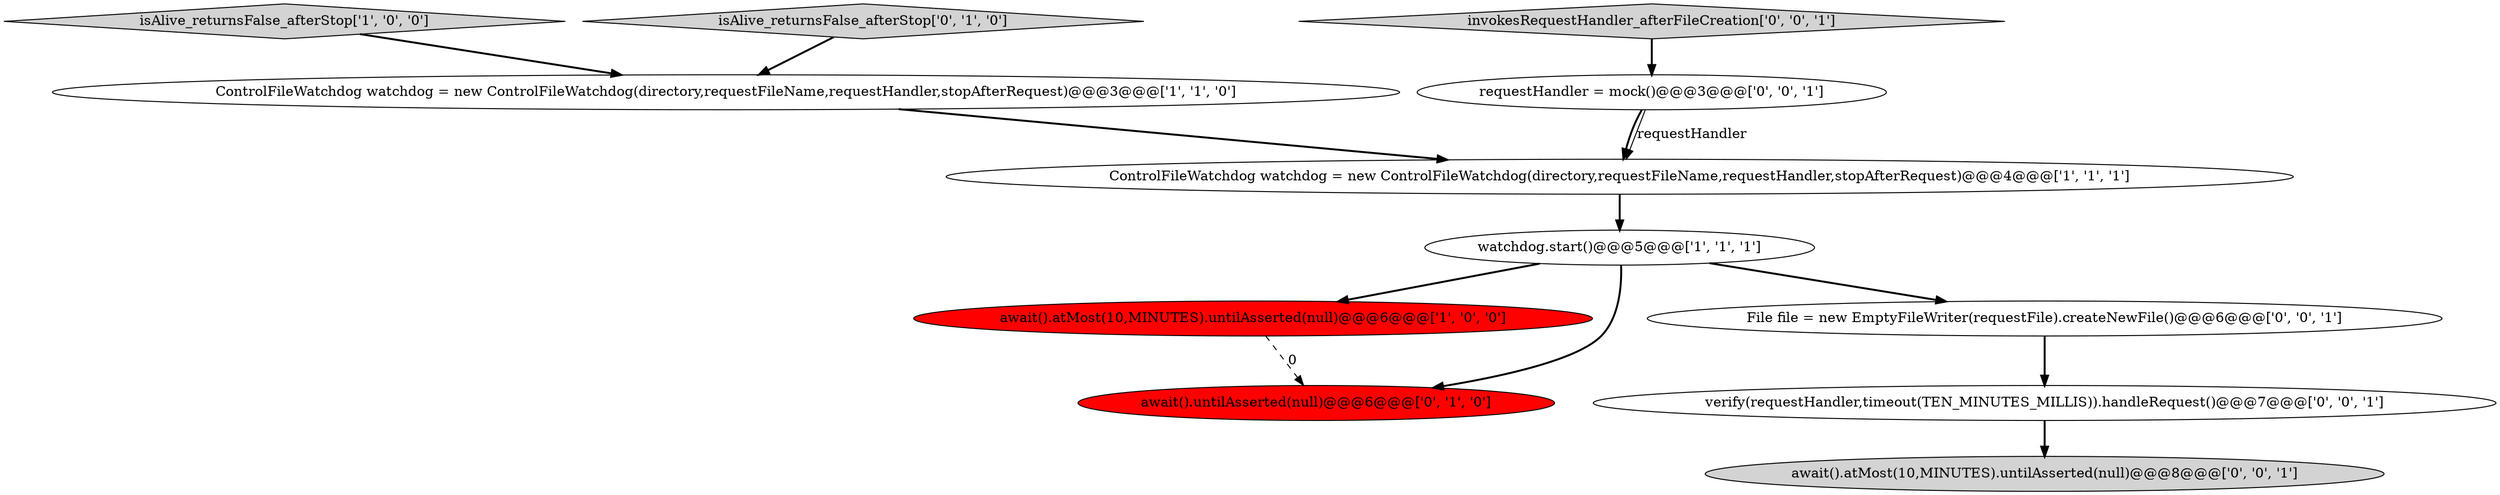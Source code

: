 digraph {
0 [style = filled, label = "isAlive_returnsFalse_afterStop['1', '0', '0']", fillcolor = lightgray, shape = diamond image = "AAA0AAABBB1BBB"];
3 [style = filled, label = "await().atMost(10,MINUTES).untilAsserted(null)@@@6@@@['1', '0', '0']", fillcolor = red, shape = ellipse image = "AAA1AAABBB1BBB"];
6 [style = filled, label = "isAlive_returnsFalse_afterStop['0', '1', '0']", fillcolor = lightgray, shape = diamond image = "AAA0AAABBB2BBB"];
8 [style = filled, label = "await().atMost(10,MINUTES).untilAsserted(null)@@@8@@@['0', '0', '1']", fillcolor = lightgray, shape = ellipse image = "AAA0AAABBB3BBB"];
11 [style = filled, label = "requestHandler = mock()@@@3@@@['0', '0', '1']", fillcolor = white, shape = ellipse image = "AAA0AAABBB3BBB"];
9 [style = filled, label = "verify(requestHandler,timeout(TEN_MINUTES_MILLIS)).handleRequest()@@@7@@@['0', '0', '1']", fillcolor = white, shape = ellipse image = "AAA0AAABBB3BBB"];
7 [style = filled, label = "File file = new EmptyFileWriter(requestFile).createNewFile()@@@6@@@['0', '0', '1']", fillcolor = white, shape = ellipse image = "AAA0AAABBB3BBB"];
4 [style = filled, label = "watchdog.start()@@@5@@@['1', '1', '1']", fillcolor = white, shape = ellipse image = "AAA0AAABBB1BBB"];
1 [style = filled, label = "ControlFileWatchdog watchdog = new ControlFileWatchdog(directory,requestFileName,requestHandler,stopAfterRequest)@@@3@@@['1', '1', '0']", fillcolor = white, shape = ellipse image = "AAA0AAABBB1BBB"];
2 [style = filled, label = "ControlFileWatchdog watchdog = new ControlFileWatchdog(directory,requestFileName,requestHandler,stopAfterRequest)@@@4@@@['1', '1', '1']", fillcolor = white, shape = ellipse image = "AAA0AAABBB1BBB"];
10 [style = filled, label = "invokesRequestHandler_afterFileCreation['0', '0', '1']", fillcolor = lightgray, shape = diamond image = "AAA0AAABBB3BBB"];
5 [style = filled, label = "await().untilAsserted(null)@@@6@@@['0', '1', '0']", fillcolor = red, shape = ellipse image = "AAA1AAABBB2BBB"];
7->9 [style = bold, label=""];
3->5 [style = dashed, label="0"];
6->1 [style = bold, label=""];
4->3 [style = bold, label=""];
11->2 [style = solid, label="requestHandler"];
1->2 [style = bold, label=""];
9->8 [style = bold, label=""];
2->4 [style = bold, label=""];
4->5 [style = bold, label=""];
0->1 [style = bold, label=""];
11->2 [style = bold, label=""];
4->7 [style = bold, label=""];
10->11 [style = bold, label=""];
}
